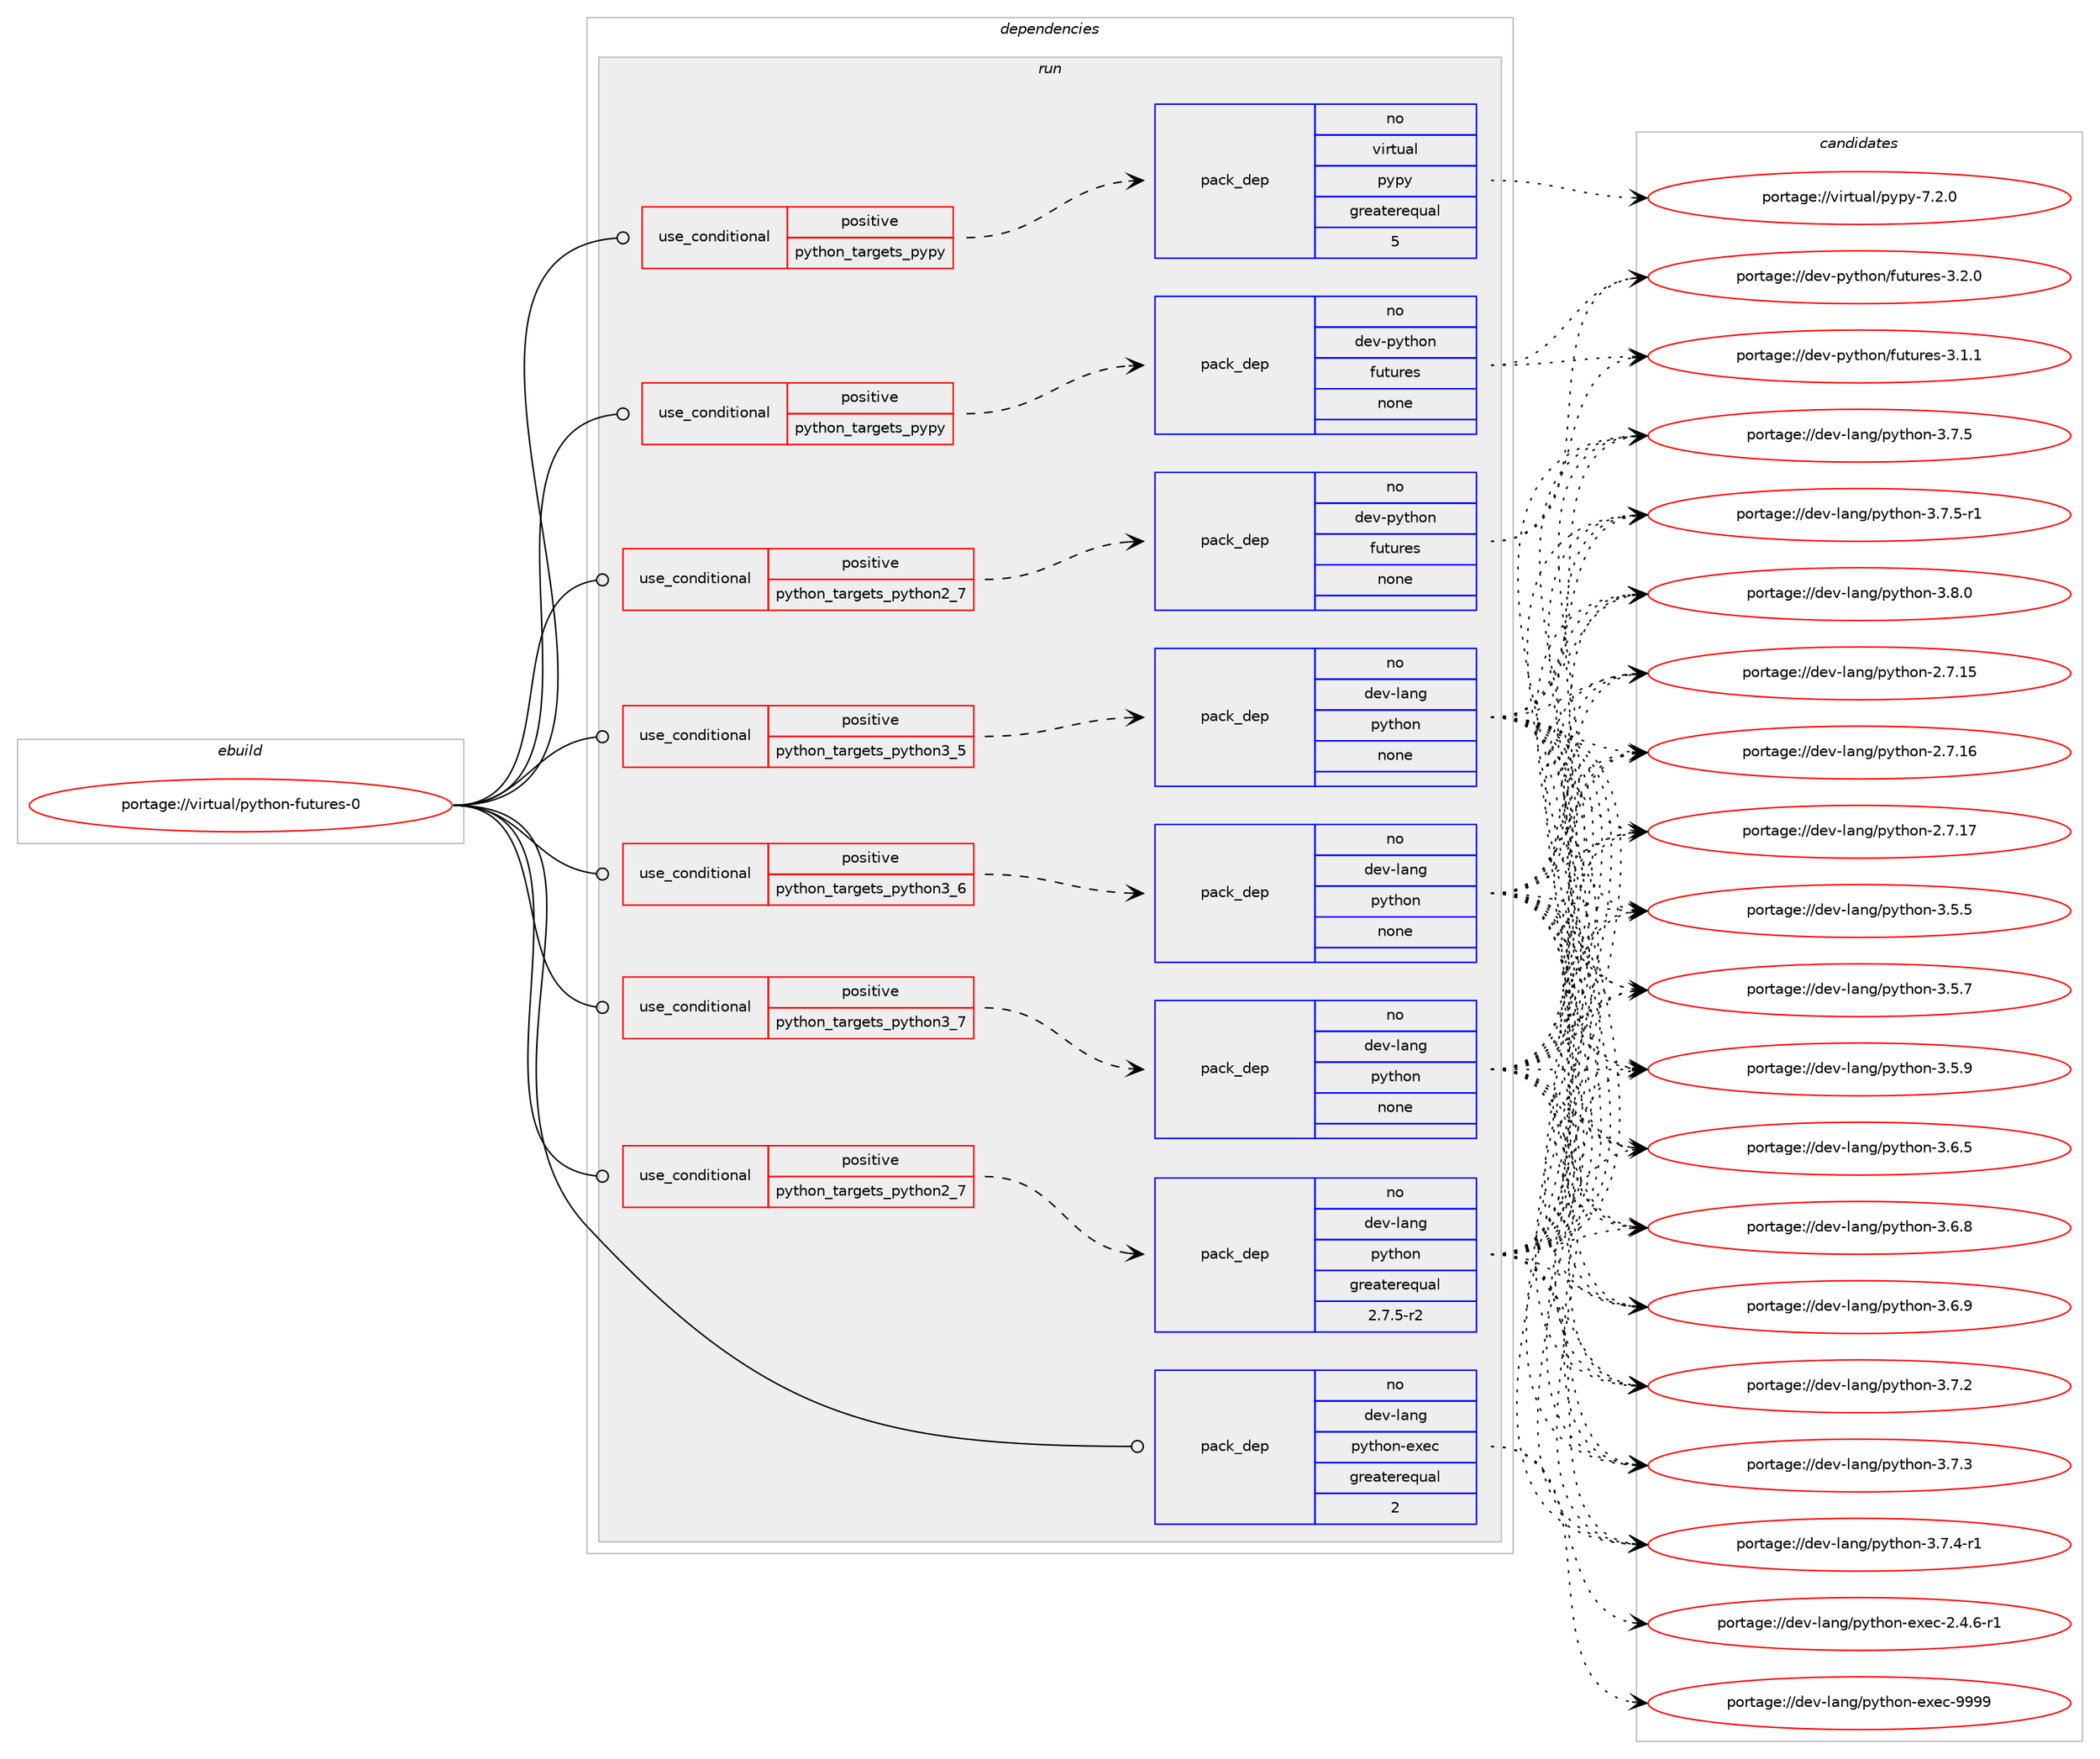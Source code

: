 digraph prolog {

# *************
# Graph options
# *************

newrank=true;
concentrate=true;
compound=true;
graph [rankdir=LR,fontname=Helvetica,fontsize=10,ranksep=1.5];#, ranksep=2.5, nodesep=0.2];
edge  [arrowhead=vee];
node  [fontname=Helvetica,fontsize=10];

# **********
# The ebuild
# **********

subgraph cluster_leftcol {
color=gray;
rank=same;
label=<<i>ebuild</i>>;
id [label="portage://virtual/python-futures-0", color=red, width=4, href="../virtual/python-futures-0.svg"];
}

# ****************
# The dependencies
# ****************

subgraph cluster_midcol {
color=gray;
label=<<i>dependencies</i>>;
subgraph cluster_compile {
fillcolor="#eeeeee";
style=filled;
label=<<i>compile</i>>;
}
subgraph cluster_compileandrun {
fillcolor="#eeeeee";
style=filled;
label=<<i>compile and run</i>>;
}
subgraph cluster_run {
fillcolor="#eeeeee";
style=filled;
label=<<i>run</i>>;
subgraph cond105045 {
dependency435945 [label=<<TABLE BORDER="0" CELLBORDER="1" CELLSPACING="0" CELLPADDING="4"><TR><TD ROWSPAN="3" CELLPADDING="10">use_conditional</TD></TR><TR><TD>positive</TD></TR><TR><TD>python_targets_pypy</TD></TR></TABLE>>, shape=none, color=red];
subgraph pack323226 {
dependency435946 [label=<<TABLE BORDER="0" CELLBORDER="1" CELLSPACING="0" CELLPADDING="4" WIDTH="220"><TR><TD ROWSPAN="6" CELLPADDING="30">pack_dep</TD></TR><TR><TD WIDTH="110">no</TD></TR><TR><TD>dev-python</TD></TR><TR><TD>futures</TD></TR><TR><TD>none</TD></TR><TR><TD></TD></TR></TABLE>>, shape=none, color=blue];
}
dependency435945:e -> dependency435946:w [weight=20,style="dashed",arrowhead="vee"];
}
id:e -> dependency435945:w [weight=20,style="solid",arrowhead="odot"];
subgraph cond105046 {
dependency435947 [label=<<TABLE BORDER="0" CELLBORDER="1" CELLSPACING="0" CELLPADDING="4"><TR><TD ROWSPAN="3" CELLPADDING="10">use_conditional</TD></TR><TR><TD>positive</TD></TR><TR><TD>python_targets_pypy</TD></TR></TABLE>>, shape=none, color=red];
subgraph pack323227 {
dependency435948 [label=<<TABLE BORDER="0" CELLBORDER="1" CELLSPACING="0" CELLPADDING="4" WIDTH="220"><TR><TD ROWSPAN="6" CELLPADDING="30">pack_dep</TD></TR><TR><TD WIDTH="110">no</TD></TR><TR><TD>virtual</TD></TR><TR><TD>pypy</TD></TR><TR><TD>greaterequal</TD></TR><TR><TD>5</TD></TR></TABLE>>, shape=none, color=blue];
}
dependency435947:e -> dependency435948:w [weight=20,style="dashed",arrowhead="vee"];
}
id:e -> dependency435947:w [weight=20,style="solid",arrowhead="odot"];
subgraph cond105047 {
dependency435949 [label=<<TABLE BORDER="0" CELLBORDER="1" CELLSPACING="0" CELLPADDING="4"><TR><TD ROWSPAN="3" CELLPADDING="10">use_conditional</TD></TR><TR><TD>positive</TD></TR><TR><TD>python_targets_python2_7</TD></TR></TABLE>>, shape=none, color=red];
subgraph pack323228 {
dependency435950 [label=<<TABLE BORDER="0" CELLBORDER="1" CELLSPACING="0" CELLPADDING="4" WIDTH="220"><TR><TD ROWSPAN="6" CELLPADDING="30">pack_dep</TD></TR><TR><TD WIDTH="110">no</TD></TR><TR><TD>dev-lang</TD></TR><TR><TD>python</TD></TR><TR><TD>greaterequal</TD></TR><TR><TD>2.7.5-r2</TD></TR></TABLE>>, shape=none, color=blue];
}
dependency435949:e -> dependency435950:w [weight=20,style="dashed",arrowhead="vee"];
}
id:e -> dependency435949:w [weight=20,style="solid",arrowhead="odot"];
subgraph cond105048 {
dependency435951 [label=<<TABLE BORDER="0" CELLBORDER="1" CELLSPACING="0" CELLPADDING="4"><TR><TD ROWSPAN="3" CELLPADDING="10">use_conditional</TD></TR><TR><TD>positive</TD></TR><TR><TD>python_targets_python2_7</TD></TR></TABLE>>, shape=none, color=red];
subgraph pack323229 {
dependency435952 [label=<<TABLE BORDER="0" CELLBORDER="1" CELLSPACING="0" CELLPADDING="4" WIDTH="220"><TR><TD ROWSPAN="6" CELLPADDING="30">pack_dep</TD></TR><TR><TD WIDTH="110">no</TD></TR><TR><TD>dev-python</TD></TR><TR><TD>futures</TD></TR><TR><TD>none</TD></TR><TR><TD></TD></TR></TABLE>>, shape=none, color=blue];
}
dependency435951:e -> dependency435952:w [weight=20,style="dashed",arrowhead="vee"];
}
id:e -> dependency435951:w [weight=20,style="solid",arrowhead="odot"];
subgraph cond105049 {
dependency435953 [label=<<TABLE BORDER="0" CELLBORDER="1" CELLSPACING="0" CELLPADDING="4"><TR><TD ROWSPAN="3" CELLPADDING="10">use_conditional</TD></TR><TR><TD>positive</TD></TR><TR><TD>python_targets_python3_5</TD></TR></TABLE>>, shape=none, color=red];
subgraph pack323230 {
dependency435954 [label=<<TABLE BORDER="0" CELLBORDER="1" CELLSPACING="0" CELLPADDING="4" WIDTH="220"><TR><TD ROWSPAN="6" CELLPADDING="30">pack_dep</TD></TR><TR><TD WIDTH="110">no</TD></TR><TR><TD>dev-lang</TD></TR><TR><TD>python</TD></TR><TR><TD>none</TD></TR><TR><TD></TD></TR></TABLE>>, shape=none, color=blue];
}
dependency435953:e -> dependency435954:w [weight=20,style="dashed",arrowhead="vee"];
}
id:e -> dependency435953:w [weight=20,style="solid",arrowhead="odot"];
subgraph cond105050 {
dependency435955 [label=<<TABLE BORDER="0" CELLBORDER="1" CELLSPACING="0" CELLPADDING="4"><TR><TD ROWSPAN="3" CELLPADDING="10">use_conditional</TD></TR><TR><TD>positive</TD></TR><TR><TD>python_targets_python3_6</TD></TR></TABLE>>, shape=none, color=red];
subgraph pack323231 {
dependency435956 [label=<<TABLE BORDER="0" CELLBORDER="1" CELLSPACING="0" CELLPADDING="4" WIDTH="220"><TR><TD ROWSPAN="6" CELLPADDING="30">pack_dep</TD></TR><TR><TD WIDTH="110">no</TD></TR><TR><TD>dev-lang</TD></TR><TR><TD>python</TD></TR><TR><TD>none</TD></TR><TR><TD></TD></TR></TABLE>>, shape=none, color=blue];
}
dependency435955:e -> dependency435956:w [weight=20,style="dashed",arrowhead="vee"];
}
id:e -> dependency435955:w [weight=20,style="solid",arrowhead="odot"];
subgraph cond105051 {
dependency435957 [label=<<TABLE BORDER="0" CELLBORDER="1" CELLSPACING="0" CELLPADDING="4"><TR><TD ROWSPAN="3" CELLPADDING="10">use_conditional</TD></TR><TR><TD>positive</TD></TR><TR><TD>python_targets_python3_7</TD></TR></TABLE>>, shape=none, color=red];
subgraph pack323232 {
dependency435958 [label=<<TABLE BORDER="0" CELLBORDER="1" CELLSPACING="0" CELLPADDING="4" WIDTH="220"><TR><TD ROWSPAN="6" CELLPADDING="30">pack_dep</TD></TR><TR><TD WIDTH="110">no</TD></TR><TR><TD>dev-lang</TD></TR><TR><TD>python</TD></TR><TR><TD>none</TD></TR><TR><TD></TD></TR></TABLE>>, shape=none, color=blue];
}
dependency435957:e -> dependency435958:w [weight=20,style="dashed",arrowhead="vee"];
}
id:e -> dependency435957:w [weight=20,style="solid",arrowhead="odot"];
subgraph pack323233 {
dependency435959 [label=<<TABLE BORDER="0" CELLBORDER="1" CELLSPACING="0" CELLPADDING="4" WIDTH="220"><TR><TD ROWSPAN="6" CELLPADDING="30">pack_dep</TD></TR><TR><TD WIDTH="110">no</TD></TR><TR><TD>dev-lang</TD></TR><TR><TD>python-exec</TD></TR><TR><TD>greaterequal</TD></TR><TR><TD>2</TD></TR></TABLE>>, shape=none, color=blue];
}
id:e -> dependency435959:w [weight=20,style="solid",arrowhead="odot"];
}
}

# **************
# The candidates
# **************

subgraph cluster_choices {
rank=same;
color=gray;
label=<<i>candidates</i>>;

subgraph choice323226 {
color=black;
nodesep=1;
choiceportage1001011184511212111610411111047102117116117114101115455146494649 [label="portage://dev-python/futures-3.1.1", color=red, width=4,href="../dev-python/futures-3.1.1.svg"];
choiceportage1001011184511212111610411111047102117116117114101115455146504648 [label="portage://dev-python/futures-3.2.0", color=red, width=4,href="../dev-python/futures-3.2.0.svg"];
dependency435946:e -> choiceportage1001011184511212111610411111047102117116117114101115455146494649:w [style=dotted,weight="100"];
dependency435946:e -> choiceportage1001011184511212111610411111047102117116117114101115455146504648:w [style=dotted,weight="100"];
}
subgraph choice323227 {
color=black;
nodesep=1;
choiceportage1181051141161179710847112121112121455546504648 [label="portage://virtual/pypy-7.2.0", color=red, width=4,href="../virtual/pypy-7.2.0.svg"];
dependency435948:e -> choiceportage1181051141161179710847112121112121455546504648:w [style=dotted,weight="100"];
}
subgraph choice323228 {
color=black;
nodesep=1;
choiceportage10010111845108971101034711212111610411111045504655464953 [label="portage://dev-lang/python-2.7.15", color=red, width=4,href="../dev-lang/python-2.7.15.svg"];
choiceportage10010111845108971101034711212111610411111045504655464954 [label="portage://dev-lang/python-2.7.16", color=red, width=4,href="../dev-lang/python-2.7.16.svg"];
choiceportage10010111845108971101034711212111610411111045504655464955 [label="portage://dev-lang/python-2.7.17", color=red, width=4,href="../dev-lang/python-2.7.17.svg"];
choiceportage100101118451089711010347112121116104111110455146534653 [label="portage://dev-lang/python-3.5.5", color=red, width=4,href="../dev-lang/python-3.5.5.svg"];
choiceportage100101118451089711010347112121116104111110455146534655 [label="portage://dev-lang/python-3.5.7", color=red, width=4,href="../dev-lang/python-3.5.7.svg"];
choiceportage100101118451089711010347112121116104111110455146534657 [label="portage://dev-lang/python-3.5.9", color=red, width=4,href="../dev-lang/python-3.5.9.svg"];
choiceportage100101118451089711010347112121116104111110455146544653 [label="portage://dev-lang/python-3.6.5", color=red, width=4,href="../dev-lang/python-3.6.5.svg"];
choiceportage100101118451089711010347112121116104111110455146544656 [label="portage://dev-lang/python-3.6.8", color=red, width=4,href="../dev-lang/python-3.6.8.svg"];
choiceportage100101118451089711010347112121116104111110455146544657 [label="portage://dev-lang/python-3.6.9", color=red, width=4,href="../dev-lang/python-3.6.9.svg"];
choiceportage100101118451089711010347112121116104111110455146554650 [label="portage://dev-lang/python-3.7.2", color=red, width=4,href="../dev-lang/python-3.7.2.svg"];
choiceportage100101118451089711010347112121116104111110455146554651 [label="portage://dev-lang/python-3.7.3", color=red, width=4,href="../dev-lang/python-3.7.3.svg"];
choiceportage1001011184510897110103471121211161041111104551465546524511449 [label="portage://dev-lang/python-3.7.4-r1", color=red, width=4,href="../dev-lang/python-3.7.4-r1.svg"];
choiceportage100101118451089711010347112121116104111110455146554653 [label="portage://dev-lang/python-3.7.5", color=red, width=4,href="../dev-lang/python-3.7.5.svg"];
choiceportage1001011184510897110103471121211161041111104551465546534511449 [label="portage://dev-lang/python-3.7.5-r1", color=red, width=4,href="../dev-lang/python-3.7.5-r1.svg"];
choiceportage100101118451089711010347112121116104111110455146564648 [label="portage://dev-lang/python-3.8.0", color=red, width=4,href="../dev-lang/python-3.8.0.svg"];
dependency435950:e -> choiceportage10010111845108971101034711212111610411111045504655464953:w [style=dotted,weight="100"];
dependency435950:e -> choiceportage10010111845108971101034711212111610411111045504655464954:w [style=dotted,weight="100"];
dependency435950:e -> choiceportage10010111845108971101034711212111610411111045504655464955:w [style=dotted,weight="100"];
dependency435950:e -> choiceportage100101118451089711010347112121116104111110455146534653:w [style=dotted,weight="100"];
dependency435950:e -> choiceportage100101118451089711010347112121116104111110455146534655:w [style=dotted,weight="100"];
dependency435950:e -> choiceportage100101118451089711010347112121116104111110455146534657:w [style=dotted,weight="100"];
dependency435950:e -> choiceportage100101118451089711010347112121116104111110455146544653:w [style=dotted,weight="100"];
dependency435950:e -> choiceportage100101118451089711010347112121116104111110455146544656:w [style=dotted,weight="100"];
dependency435950:e -> choiceportage100101118451089711010347112121116104111110455146544657:w [style=dotted,weight="100"];
dependency435950:e -> choiceportage100101118451089711010347112121116104111110455146554650:w [style=dotted,weight="100"];
dependency435950:e -> choiceportage100101118451089711010347112121116104111110455146554651:w [style=dotted,weight="100"];
dependency435950:e -> choiceportage1001011184510897110103471121211161041111104551465546524511449:w [style=dotted,weight="100"];
dependency435950:e -> choiceportage100101118451089711010347112121116104111110455146554653:w [style=dotted,weight="100"];
dependency435950:e -> choiceportage1001011184510897110103471121211161041111104551465546534511449:w [style=dotted,weight="100"];
dependency435950:e -> choiceportage100101118451089711010347112121116104111110455146564648:w [style=dotted,weight="100"];
}
subgraph choice323229 {
color=black;
nodesep=1;
choiceportage1001011184511212111610411111047102117116117114101115455146494649 [label="portage://dev-python/futures-3.1.1", color=red, width=4,href="../dev-python/futures-3.1.1.svg"];
choiceportage1001011184511212111610411111047102117116117114101115455146504648 [label="portage://dev-python/futures-3.2.0", color=red, width=4,href="../dev-python/futures-3.2.0.svg"];
dependency435952:e -> choiceportage1001011184511212111610411111047102117116117114101115455146494649:w [style=dotted,weight="100"];
dependency435952:e -> choiceportage1001011184511212111610411111047102117116117114101115455146504648:w [style=dotted,weight="100"];
}
subgraph choice323230 {
color=black;
nodesep=1;
choiceportage10010111845108971101034711212111610411111045504655464953 [label="portage://dev-lang/python-2.7.15", color=red, width=4,href="../dev-lang/python-2.7.15.svg"];
choiceportage10010111845108971101034711212111610411111045504655464954 [label="portage://dev-lang/python-2.7.16", color=red, width=4,href="../dev-lang/python-2.7.16.svg"];
choiceportage10010111845108971101034711212111610411111045504655464955 [label="portage://dev-lang/python-2.7.17", color=red, width=4,href="../dev-lang/python-2.7.17.svg"];
choiceportage100101118451089711010347112121116104111110455146534653 [label="portage://dev-lang/python-3.5.5", color=red, width=4,href="../dev-lang/python-3.5.5.svg"];
choiceportage100101118451089711010347112121116104111110455146534655 [label="portage://dev-lang/python-3.5.7", color=red, width=4,href="../dev-lang/python-3.5.7.svg"];
choiceportage100101118451089711010347112121116104111110455146534657 [label="portage://dev-lang/python-3.5.9", color=red, width=4,href="../dev-lang/python-3.5.9.svg"];
choiceportage100101118451089711010347112121116104111110455146544653 [label="portage://dev-lang/python-3.6.5", color=red, width=4,href="../dev-lang/python-3.6.5.svg"];
choiceportage100101118451089711010347112121116104111110455146544656 [label="portage://dev-lang/python-3.6.8", color=red, width=4,href="../dev-lang/python-3.6.8.svg"];
choiceportage100101118451089711010347112121116104111110455146544657 [label="portage://dev-lang/python-3.6.9", color=red, width=4,href="../dev-lang/python-3.6.9.svg"];
choiceportage100101118451089711010347112121116104111110455146554650 [label="portage://dev-lang/python-3.7.2", color=red, width=4,href="../dev-lang/python-3.7.2.svg"];
choiceportage100101118451089711010347112121116104111110455146554651 [label="portage://dev-lang/python-3.7.3", color=red, width=4,href="../dev-lang/python-3.7.3.svg"];
choiceportage1001011184510897110103471121211161041111104551465546524511449 [label="portage://dev-lang/python-3.7.4-r1", color=red, width=4,href="../dev-lang/python-3.7.4-r1.svg"];
choiceportage100101118451089711010347112121116104111110455146554653 [label="portage://dev-lang/python-3.7.5", color=red, width=4,href="../dev-lang/python-3.7.5.svg"];
choiceportage1001011184510897110103471121211161041111104551465546534511449 [label="portage://dev-lang/python-3.7.5-r1", color=red, width=4,href="../dev-lang/python-3.7.5-r1.svg"];
choiceportage100101118451089711010347112121116104111110455146564648 [label="portage://dev-lang/python-3.8.0", color=red, width=4,href="../dev-lang/python-3.8.0.svg"];
dependency435954:e -> choiceportage10010111845108971101034711212111610411111045504655464953:w [style=dotted,weight="100"];
dependency435954:e -> choiceportage10010111845108971101034711212111610411111045504655464954:w [style=dotted,weight="100"];
dependency435954:e -> choiceportage10010111845108971101034711212111610411111045504655464955:w [style=dotted,weight="100"];
dependency435954:e -> choiceportage100101118451089711010347112121116104111110455146534653:w [style=dotted,weight="100"];
dependency435954:e -> choiceportage100101118451089711010347112121116104111110455146534655:w [style=dotted,weight="100"];
dependency435954:e -> choiceportage100101118451089711010347112121116104111110455146534657:w [style=dotted,weight="100"];
dependency435954:e -> choiceportage100101118451089711010347112121116104111110455146544653:w [style=dotted,weight="100"];
dependency435954:e -> choiceportage100101118451089711010347112121116104111110455146544656:w [style=dotted,weight="100"];
dependency435954:e -> choiceportage100101118451089711010347112121116104111110455146544657:w [style=dotted,weight="100"];
dependency435954:e -> choiceportage100101118451089711010347112121116104111110455146554650:w [style=dotted,weight="100"];
dependency435954:e -> choiceportage100101118451089711010347112121116104111110455146554651:w [style=dotted,weight="100"];
dependency435954:e -> choiceportage1001011184510897110103471121211161041111104551465546524511449:w [style=dotted,weight="100"];
dependency435954:e -> choiceportage100101118451089711010347112121116104111110455146554653:w [style=dotted,weight="100"];
dependency435954:e -> choiceportage1001011184510897110103471121211161041111104551465546534511449:w [style=dotted,weight="100"];
dependency435954:e -> choiceportage100101118451089711010347112121116104111110455146564648:w [style=dotted,weight="100"];
}
subgraph choice323231 {
color=black;
nodesep=1;
choiceportage10010111845108971101034711212111610411111045504655464953 [label="portage://dev-lang/python-2.7.15", color=red, width=4,href="../dev-lang/python-2.7.15.svg"];
choiceportage10010111845108971101034711212111610411111045504655464954 [label="portage://dev-lang/python-2.7.16", color=red, width=4,href="../dev-lang/python-2.7.16.svg"];
choiceportage10010111845108971101034711212111610411111045504655464955 [label="portage://dev-lang/python-2.7.17", color=red, width=4,href="../dev-lang/python-2.7.17.svg"];
choiceportage100101118451089711010347112121116104111110455146534653 [label="portage://dev-lang/python-3.5.5", color=red, width=4,href="../dev-lang/python-3.5.5.svg"];
choiceportage100101118451089711010347112121116104111110455146534655 [label="portage://dev-lang/python-3.5.7", color=red, width=4,href="../dev-lang/python-3.5.7.svg"];
choiceportage100101118451089711010347112121116104111110455146534657 [label="portage://dev-lang/python-3.5.9", color=red, width=4,href="../dev-lang/python-3.5.9.svg"];
choiceportage100101118451089711010347112121116104111110455146544653 [label="portage://dev-lang/python-3.6.5", color=red, width=4,href="../dev-lang/python-3.6.5.svg"];
choiceportage100101118451089711010347112121116104111110455146544656 [label="portage://dev-lang/python-3.6.8", color=red, width=4,href="../dev-lang/python-3.6.8.svg"];
choiceportage100101118451089711010347112121116104111110455146544657 [label="portage://dev-lang/python-3.6.9", color=red, width=4,href="../dev-lang/python-3.6.9.svg"];
choiceportage100101118451089711010347112121116104111110455146554650 [label="portage://dev-lang/python-3.7.2", color=red, width=4,href="../dev-lang/python-3.7.2.svg"];
choiceportage100101118451089711010347112121116104111110455146554651 [label="portage://dev-lang/python-3.7.3", color=red, width=4,href="../dev-lang/python-3.7.3.svg"];
choiceportage1001011184510897110103471121211161041111104551465546524511449 [label="portage://dev-lang/python-3.7.4-r1", color=red, width=4,href="../dev-lang/python-3.7.4-r1.svg"];
choiceportage100101118451089711010347112121116104111110455146554653 [label="portage://dev-lang/python-3.7.5", color=red, width=4,href="../dev-lang/python-3.7.5.svg"];
choiceportage1001011184510897110103471121211161041111104551465546534511449 [label="portage://dev-lang/python-3.7.5-r1", color=red, width=4,href="../dev-lang/python-3.7.5-r1.svg"];
choiceportage100101118451089711010347112121116104111110455146564648 [label="portage://dev-lang/python-3.8.0", color=red, width=4,href="../dev-lang/python-3.8.0.svg"];
dependency435956:e -> choiceportage10010111845108971101034711212111610411111045504655464953:w [style=dotted,weight="100"];
dependency435956:e -> choiceportage10010111845108971101034711212111610411111045504655464954:w [style=dotted,weight="100"];
dependency435956:e -> choiceportage10010111845108971101034711212111610411111045504655464955:w [style=dotted,weight="100"];
dependency435956:e -> choiceportage100101118451089711010347112121116104111110455146534653:w [style=dotted,weight="100"];
dependency435956:e -> choiceportage100101118451089711010347112121116104111110455146534655:w [style=dotted,weight="100"];
dependency435956:e -> choiceportage100101118451089711010347112121116104111110455146534657:w [style=dotted,weight="100"];
dependency435956:e -> choiceportage100101118451089711010347112121116104111110455146544653:w [style=dotted,weight="100"];
dependency435956:e -> choiceportage100101118451089711010347112121116104111110455146544656:w [style=dotted,weight="100"];
dependency435956:e -> choiceportage100101118451089711010347112121116104111110455146544657:w [style=dotted,weight="100"];
dependency435956:e -> choiceportage100101118451089711010347112121116104111110455146554650:w [style=dotted,weight="100"];
dependency435956:e -> choiceportage100101118451089711010347112121116104111110455146554651:w [style=dotted,weight="100"];
dependency435956:e -> choiceportage1001011184510897110103471121211161041111104551465546524511449:w [style=dotted,weight="100"];
dependency435956:e -> choiceportage100101118451089711010347112121116104111110455146554653:w [style=dotted,weight="100"];
dependency435956:e -> choiceportage1001011184510897110103471121211161041111104551465546534511449:w [style=dotted,weight="100"];
dependency435956:e -> choiceportage100101118451089711010347112121116104111110455146564648:w [style=dotted,weight="100"];
}
subgraph choice323232 {
color=black;
nodesep=1;
choiceportage10010111845108971101034711212111610411111045504655464953 [label="portage://dev-lang/python-2.7.15", color=red, width=4,href="../dev-lang/python-2.7.15.svg"];
choiceportage10010111845108971101034711212111610411111045504655464954 [label="portage://dev-lang/python-2.7.16", color=red, width=4,href="../dev-lang/python-2.7.16.svg"];
choiceportage10010111845108971101034711212111610411111045504655464955 [label="portage://dev-lang/python-2.7.17", color=red, width=4,href="../dev-lang/python-2.7.17.svg"];
choiceportage100101118451089711010347112121116104111110455146534653 [label="portage://dev-lang/python-3.5.5", color=red, width=4,href="../dev-lang/python-3.5.5.svg"];
choiceportage100101118451089711010347112121116104111110455146534655 [label="portage://dev-lang/python-3.5.7", color=red, width=4,href="../dev-lang/python-3.5.7.svg"];
choiceportage100101118451089711010347112121116104111110455146534657 [label="portage://dev-lang/python-3.5.9", color=red, width=4,href="../dev-lang/python-3.5.9.svg"];
choiceportage100101118451089711010347112121116104111110455146544653 [label="portage://dev-lang/python-3.6.5", color=red, width=4,href="../dev-lang/python-3.6.5.svg"];
choiceportage100101118451089711010347112121116104111110455146544656 [label="portage://dev-lang/python-3.6.8", color=red, width=4,href="../dev-lang/python-3.6.8.svg"];
choiceportage100101118451089711010347112121116104111110455146544657 [label="portage://dev-lang/python-3.6.9", color=red, width=4,href="../dev-lang/python-3.6.9.svg"];
choiceportage100101118451089711010347112121116104111110455146554650 [label="portage://dev-lang/python-3.7.2", color=red, width=4,href="../dev-lang/python-3.7.2.svg"];
choiceportage100101118451089711010347112121116104111110455146554651 [label="portage://dev-lang/python-3.7.3", color=red, width=4,href="../dev-lang/python-3.7.3.svg"];
choiceportage1001011184510897110103471121211161041111104551465546524511449 [label="portage://dev-lang/python-3.7.4-r1", color=red, width=4,href="../dev-lang/python-3.7.4-r1.svg"];
choiceportage100101118451089711010347112121116104111110455146554653 [label="portage://dev-lang/python-3.7.5", color=red, width=4,href="../dev-lang/python-3.7.5.svg"];
choiceportage1001011184510897110103471121211161041111104551465546534511449 [label="portage://dev-lang/python-3.7.5-r1", color=red, width=4,href="../dev-lang/python-3.7.5-r1.svg"];
choiceportage100101118451089711010347112121116104111110455146564648 [label="portage://dev-lang/python-3.8.0", color=red, width=4,href="../dev-lang/python-3.8.0.svg"];
dependency435958:e -> choiceportage10010111845108971101034711212111610411111045504655464953:w [style=dotted,weight="100"];
dependency435958:e -> choiceportage10010111845108971101034711212111610411111045504655464954:w [style=dotted,weight="100"];
dependency435958:e -> choiceportage10010111845108971101034711212111610411111045504655464955:w [style=dotted,weight="100"];
dependency435958:e -> choiceportage100101118451089711010347112121116104111110455146534653:w [style=dotted,weight="100"];
dependency435958:e -> choiceportage100101118451089711010347112121116104111110455146534655:w [style=dotted,weight="100"];
dependency435958:e -> choiceportage100101118451089711010347112121116104111110455146534657:w [style=dotted,weight="100"];
dependency435958:e -> choiceportage100101118451089711010347112121116104111110455146544653:w [style=dotted,weight="100"];
dependency435958:e -> choiceportage100101118451089711010347112121116104111110455146544656:w [style=dotted,weight="100"];
dependency435958:e -> choiceportage100101118451089711010347112121116104111110455146544657:w [style=dotted,weight="100"];
dependency435958:e -> choiceportage100101118451089711010347112121116104111110455146554650:w [style=dotted,weight="100"];
dependency435958:e -> choiceportage100101118451089711010347112121116104111110455146554651:w [style=dotted,weight="100"];
dependency435958:e -> choiceportage1001011184510897110103471121211161041111104551465546524511449:w [style=dotted,weight="100"];
dependency435958:e -> choiceportage100101118451089711010347112121116104111110455146554653:w [style=dotted,weight="100"];
dependency435958:e -> choiceportage1001011184510897110103471121211161041111104551465546534511449:w [style=dotted,weight="100"];
dependency435958:e -> choiceportage100101118451089711010347112121116104111110455146564648:w [style=dotted,weight="100"];
}
subgraph choice323233 {
color=black;
nodesep=1;
choiceportage10010111845108971101034711212111610411111045101120101994550465246544511449 [label="portage://dev-lang/python-exec-2.4.6-r1", color=red, width=4,href="../dev-lang/python-exec-2.4.6-r1.svg"];
choiceportage10010111845108971101034711212111610411111045101120101994557575757 [label="portage://dev-lang/python-exec-9999", color=red, width=4,href="../dev-lang/python-exec-9999.svg"];
dependency435959:e -> choiceportage10010111845108971101034711212111610411111045101120101994550465246544511449:w [style=dotted,weight="100"];
dependency435959:e -> choiceportage10010111845108971101034711212111610411111045101120101994557575757:w [style=dotted,weight="100"];
}
}

}
